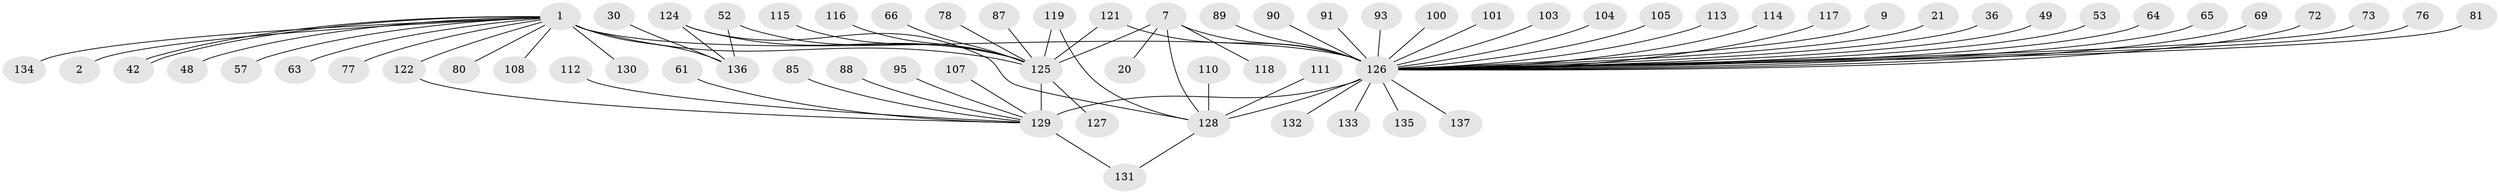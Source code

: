 // original degree distribution, {30: 0.0072992700729927005, 1: 0.5109489051094891, 5: 0.021897810218978103, 4: 0.043795620437956206, 11: 0.0072992700729927005, 12: 0.0072992700729927005, 8: 0.021897810218978103, 3: 0.1386861313868613, 2: 0.17518248175182483, 9: 0.014598540145985401, 7: 0.021897810218978103, 6: 0.029197080291970802}
// Generated by graph-tools (version 1.1) at 2025/47/03/09/25 04:47:34]
// undirected, 68 vertices, 78 edges
graph export_dot {
graph [start="1"]
  node [color=gray90,style=filled];
  1;
  2;
  7;
  9;
  20;
  21;
  30;
  36;
  42;
  48;
  49;
  52 [super="+19"];
  53;
  57;
  61;
  63 [super="+23"];
  64 [super="+43"];
  65;
  66;
  69;
  72;
  73;
  76;
  77;
  78;
  80 [super="+12"];
  81;
  85;
  87;
  88;
  89;
  90;
  91 [super="+59"];
  93;
  95 [super="+56"];
  100;
  101;
  103;
  104 [super="+10+50+70"];
  105;
  107;
  108;
  110;
  111 [super="+92"];
  112 [super="+45"];
  113;
  114 [super="+84"];
  115;
  116;
  117;
  118;
  119;
  121;
  122 [super="+15+120"];
  124 [super="+98"];
  125 [super="+97+99+68+41"];
  126 [super="+82+75+22+123"];
  127;
  128 [super="+106+94+55"];
  129 [super="+38+71"];
  130;
  131 [super="+60+102"];
  132;
  133;
  134 [super="+86"];
  135;
  136 [super="+26"];
  137;
  1 -- 2;
  1 -- 42;
  1 -- 42;
  1 -- 48;
  1 -- 57;
  1 -- 77;
  1 -- 108;
  1 -- 130;
  1 -- 136 [weight=3];
  1 -- 122;
  1 -- 125 [weight=4];
  1 -- 80;
  1 -- 63;
  1 -- 126 [weight=10];
  1 -- 134;
  7 -- 20;
  7 -- 118;
  7 -- 125 [weight=2];
  7 -- 128 [weight=2];
  7 -- 126 [weight=2];
  9 -- 126;
  21 -- 126;
  30 -- 136;
  36 -- 126;
  49 -- 126;
  52 -- 136;
  52 -- 125;
  53 -- 126;
  61 -- 129;
  64 -- 126;
  65 -- 126;
  66 -- 125;
  69 -- 126;
  72 -- 126;
  73 -- 126;
  76 -- 126;
  78 -- 125;
  81 -- 126;
  85 -- 129;
  87 -- 125;
  88 -- 129;
  89 -- 126;
  90 -- 126;
  91 -- 126;
  93 -- 126;
  95 -- 129;
  100 -- 126;
  101 -- 126;
  103 -- 126;
  104 -- 126;
  105 -- 126;
  107 -- 129;
  110 -- 128;
  111 -- 128 [weight=2];
  112 -- 129;
  113 -- 126;
  114 -- 126;
  115 -- 125;
  116 -- 125;
  117 -- 126;
  119 -- 125;
  119 -- 128;
  121 -- 125;
  121 -- 126;
  122 -- 129;
  124 -- 136 [weight=2];
  124 -- 128;
  124 -- 125;
  125 -- 127;
  125 -- 129 [weight=2];
  126 -- 129 [weight=6];
  126 -- 128 [weight=3];
  126 -- 132;
  126 -- 133;
  126 -- 135;
  126 -- 137;
  128 -- 131;
  129 -- 131;
}
